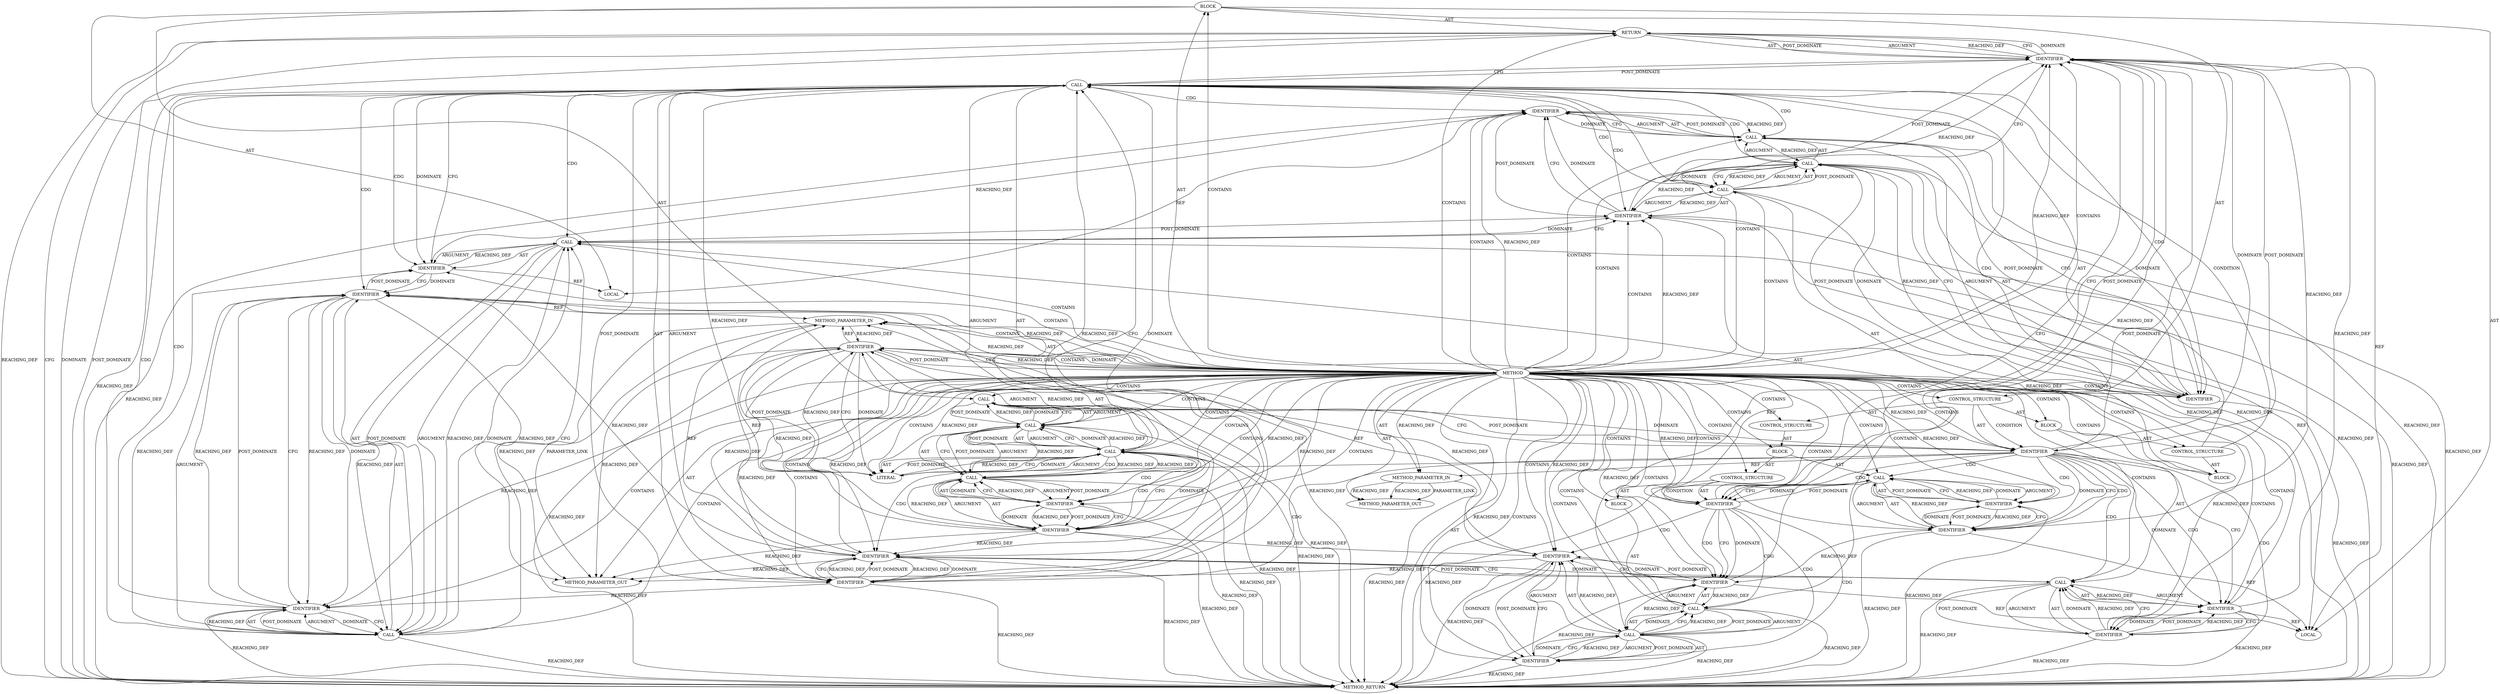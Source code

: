 digraph {
  1170 [label=BLOCK ORDER=3 ARGUMENT_INDEX=-1 CODE="{
	int head_len;
	int rem_len;

	BUG_ON(ctrl_len < 0 || ctrl_len > CEPH_MSG_MAX_CONTROL_LEN);

	if (secure) {
		head_len = CEPH_PREAMBLE_SECURE_LEN;
		if (ctrl_len > CEPH_PREAMBLE_INLINE_LEN) {
			rem_len = ctrl_len - CEPH_PREAMBLE_INLINE_LEN;
			head_len += padded_len(rem_len) + CEPH_GCM_TAG_LEN;
		}
	} else {
		head_len = CEPH_PREAMBLE_PLAIN_LEN;
		if (ctrl_len)
			head_len += ctrl_len + CEPH_CRC_LEN;
	}
	return head_len;
}" COLUMN_NUMBER=1 LINE_NUMBER=389 TYPE_FULL_NAME="void"]
  1171 [label=LOCAL ORDER=1 CODE="int head_len" COLUMN_NUMBER=6 LINE_NUMBER=390 TYPE_FULL_NAME="int" NAME="head_len"]
  1214 [label=IDENTIFIER ORDER=1 ARGUMENT_INDEX=1 CODE="ctrl_len" COLUMN_NUMBER=16 LINE_NUMBER=404 TYPE_FULL_NAME="int" NAME="ctrl_len"]
  1203 [label=CONTROL_STRUCTURE CONTROL_STRUCTURE_TYPE="ELSE" ORDER=3 PARSER_TYPE_NAME="CASTCompoundStatement" ARGUMENT_INDEX=-1 CODE="else" COLUMN_NUMBER=9 LINE_NUMBER=401]
  1204 [label=BLOCK ORDER=1 ARGUMENT_INDEX=-1 CODE="{
		head_len = CEPH_PREAMBLE_PLAIN_LEN;
		if (ctrl_len)
			head_len += ctrl_len + CEPH_CRC_LEN;
	}" COLUMN_NUMBER=9 LINE_NUMBER=401 TYPE_FULL_NAME="void"]
  1217 [label=IDENTIFIER ORDER=1 ARGUMENT_INDEX=-1 CODE="head_len" COLUMN_NUMBER=9 LINE_NUMBER=406 TYPE_FULL_NAME="int" NAME="head_len"]
  1205 [label=CALL ORDER=1 ARGUMENT_INDEX=-1 CODE="head_len = CEPH_PREAMBLE_PLAIN_LEN" COLUMN_NUMBER=3 METHOD_FULL_NAME="<operator>.assignment" LINE_NUMBER=402 TYPE_FULL_NAME="<empty>" DISPATCH_TYPE="STATIC_DISPATCH" SIGNATURE="" NAME="<operator>.assignment"]
  1212 [label=IDENTIFIER ORDER=1 ARGUMENT_INDEX=1 CODE="head_len" COLUMN_NUMBER=4 LINE_NUMBER=404 TYPE_FULL_NAME="int" NAME="head_len"]
  1188 [label=CALL ORDER=1 ARGUMENT_INDEX=-1 CODE="ctrl_len > CEPH_PREAMBLE_INLINE_LEN" COLUMN_NUMBER=7 METHOD_FULL_NAME="<operator>.greaterThan" LINE_NUMBER=397 TYPE_FULL_NAME="<empty>" DISPATCH_TYPE="STATIC_DISPATCH" SIGNATURE="" NAME="<operator>.greaterThan"]
  13102 [label=METHOD_PARAMETER_OUT ORDER=2 CODE="bool secure" IS_VARIADIC=false COLUMN_NUMBER=42 LINE_NUMBER=388 TYPE_FULL_NAME="bool" EVALUATION_STRATEGY="BY_VALUE" INDEX=2 NAME="secure"]
  1199 [label=CALL ORDER=2 ARGUMENT_INDEX=2 CODE="padded_len(rem_len) + CEPH_GCM_TAG_LEN" COLUMN_NUMBER=16 METHOD_FULL_NAME="<operator>.addition" LINE_NUMBER=399 TYPE_FULL_NAME="<empty>" DISPATCH_TYPE="STATIC_DISPATCH" SIGNATURE="" NAME="<operator>.addition"]
  1169 [label=METHOD_PARAMETER_IN ORDER=2 CODE="bool secure" IS_VARIADIC=false COLUMN_NUMBER=42 LINE_NUMBER=388 TYPE_FULL_NAME="bool" EVALUATION_STRATEGY="BY_VALUE" INDEX=2 NAME="secure"]
  1185 [label=IDENTIFIER ORDER=1 ARGUMENT_INDEX=1 CODE="head_len" COLUMN_NUMBER=3 LINE_NUMBER=396 TYPE_FULL_NAME="int" NAME="head_len"]
  1196 [label=IDENTIFIER ORDER=2 ARGUMENT_INDEX=2 CODE="CEPH_PREAMBLE_INLINE_LEN" COLUMN_NUMBER=25 LINE_NUMBER=398 TYPE_FULL_NAME="ANY" NAME="CEPH_PREAMBLE_INLINE_LEN"]
  1216 [label=RETURN ORDER=5 ARGUMENT_INDEX=-1 CODE="return head_len;" COLUMN_NUMBER=2 LINE_NUMBER=406]
  1190 [label=IDENTIFIER ORDER=2 ARGUMENT_INDEX=2 CODE="CEPH_PREAMBLE_INLINE_LEN" COLUMN_NUMBER=18 LINE_NUMBER=397 TYPE_FULL_NAME="ANY" NAME="CEPH_PREAMBLE_INLINE_LEN"]
  1184 [label=CALL ORDER=1 ARGUMENT_INDEX=-1 CODE="head_len = CEPH_PREAMBLE_SECURE_LEN" COLUMN_NUMBER=3 METHOD_FULL_NAME="<operator>.assignment" LINE_NUMBER=396 TYPE_FULL_NAME="<empty>" DISPATCH_TYPE="STATIC_DISPATCH" SIGNATURE="" NAME="<operator>.assignment"]
  1174 [label=CALL ORDER=1 ARGUMENT_INDEX=1 CODE="ctrl_len < 0 || ctrl_len > CEPH_MSG_MAX_CONTROL_LEN" COLUMN_NUMBER=9 METHOD_FULL_NAME="<operator>.logicalOr" LINE_NUMBER=393 TYPE_FULL_NAME="<empty>" DISPATCH_TYPE="STATIC_DISPATCH" SIGNATURE="" NAME="<operator>.logicalOr"]
  1207 [label=IDENTIFIER ORDER=2 ARGUMENT_INDEX=2 CODE="CEPH_PREAMBLE_PLAIN_LEN" COLUMN_NUMBER=14 LINE_NUMBER=402 TYPE_FULL_NAME="ANY" NAME="CEPH_PREAMBLE_PLAIN_LEN"]
  1208 [label=CONTROL_STRUCTURE CONTROL_STRUCTURE_TYPE="IF" ORDER=2 PARSER_TYPE_NAME="CASTIfStatement" ARGUMENT_INDEX=-1 CODE="if (ctrl_len)" COLUMN_NUMBER=3 LINE_NUMBER=403]
  1193 [label=IDENTIFIER ORDER=1 ARGUMENT_INDEX=1 CODE="rem_len" COLUMN_NUMBER=4 LINE_NUMBER=398 TYPE_FULL_NAME="int" NAME="rem_len"]
  1176 [label=IDENTIFIER ORDER=1 ARGUMENT_INDEX=1 CODE="ctrl_len" COLUMN_NUMBER=9 LINE_NUMBER=393 TYPE_FULL_NAME="int" NAME="ctrl_len"]
  1191 [label=BLOCK ORDER=2 ARGUMENT_INDEX=-1 CODE="{
			rem_len = ctrl_len - CEPH_PREAMBLE_INLINE_LEN;
			head_len += padded_len(rem_len) + CEPH_GCM_TAG_LEN;
		}" COLUMN_NUMBER=44 LINE_NUMBER=397 TYPE_FULL_NAME="void"]
  1168 [label=METHOD_PARAMETER_IN ORDER=1 CODE="int ctrl_len" IS_VARIADIC=false COLUMN_NUMBER=28 LINE_NUMBER=388 TYPE_FULL_NAME="int" EVALUATION_STRATEGY="BY_VALUE" INDEX=1 NAME="ctrl_len"]
  1175 [label=CALL ORDER=1 ARGUMENT_INDEX=1 CODE="ctrl_len < 0" COLUMN_NUMBER=9 METHOD_FULL_NAME="<operator>.lessThan" LINE_NUMBER=393 TYPE_FULL_NAME="<empty>" DISPATCH_TYPE="STATIC_DISPATCH" SIGNATURE="" NAME="<operator>.lessThan"]
  1195 [label=IDENTIFIER ORDER=1 ARGUMENT_INDEX=1 CODE="ctrl_len" COLUMN_NUMBER=14 LINE_NUMBER=398 TYPE_FULL_NAME="int" NAME="ctrl_len"]
  1177 [label=LITERAL ORDER=2 ARGUMENT_INDEX=2 CODE="0" COLUMN_NUMBER=20 LINE_NUMBER=393 TYPE_FULL_NAME="int"]
  1200 [label=CALL ORDER=1 ARGUMENT_INDEX=1 CODE="padded_len(rem_len)" COLUMN_NUMBER=16 METHOD_FULL_NAME="padded_len" LINE_NUMBER=399 TYPE_FULL_NAME="<empty>" DISPATCH_TYPE="STATIC_DISPATCH" SIGNATURE="" NAME="padded_len"]
  1211 [label=CALL ORDER=1 ARGUMENT_INDEX=1 CODE="head_len += ctrl_len + CEPH_CRC_LEN" COLUMN_NUMBER=4 METHOD_FULL_NAME="<operator>.assignmentPlus" LINE_NUMBER=404 TYPE_FULL_NAME="<empty>" DISPATCH_TYPE="STATIC_DISPATCH" SIGNATURE="" NAME="<operator>.assignmentPlus"]
  1182 [label=IDENTIFIER ORDER=1 ARGUMENT_INDEX=-1 CODE="secure" COLUMN_NUMBER=6 LINE_NUMBER=395 TYPE_FULL_NAME="bool" NAME="secure"]
  1181 [label=CONTROL_STRUCTURE CONTROL_STRUCTURE_TYPE="IF" ORDER=4 PARSER_TYPE_NAME="CASTIfStatement" ARGUMENT_INDEX=-1 CODE="if (secure)" COLUMN_NUMBER=2 LINE_NUMBER=395]
  1213 [label=CALL ORDER=2 ARGUMENT_INDEX=2 CODE="ctrl_len + CEPH_CRC_LEN" COLUMN_NUMBER=16 METHOD_FULL_NAME="<operator>.addition" LINE_NUMBER=404 TYPE_FULL_NAME="<empty>" DISPATCH_TYPE="STATIC_DISPATCH" SIGNATURE="" NAME="<operator>.addition"]
  1192 [label=CALL ORDER=1 ARGUMENT_INDEX=-1 CODE="rem_len = ctrl_len - CEPH_PREAMBLE_INLINE_LEN" COLUMN_NUMBER=4 METHOD_FULL_NAME="<operator>.assignment" LINE_NUMBER=398 TYPE_FULL_NAME="<empty>" DISPATCH_TYPE="STATIC_DISPATCH" SIGNATURE="" NAME="<operator>.assignment"]
  1179 [label=IDENTIFIER ORDER=1 ARGUMENT_INDEX=1 CODE="ctrl_len" COLUMN_NUMBER=25 LINE_NUMBER=393 TYPE_FULL_NAME="int" NAME="ctrl_len"]
  1186 [label=IDENTIFIER ORDER=2 ARGUMENT_INDEX=2 CODE="CEPH_PREAMBLE_SECURE_LEN" COLUMN_NUMBER=14 LINE_NUMBER=396 TYPE_FULL_NAME="ANY" NAME="CEPH_PREAMBLE_SECURE_LEN"]
  1189 [label=IDENTIFIER ORDER=1 ARGUMENT_INDEX=1 CODE="ctrl_len" COLUMN_NUMBER=7 LINE_NUMBER=397 TYPE_FULL_NAME="int" NAME="ctrl_len"]
  1180 [label=IDENTIFIER ORDER=2 ARGUMENT_INDEX=2 CODE="CEPH_MSG_MAX_CONTROL_LEN" COLUMN_NUMBER=36 LINE_NUMBER=393 TYPE_FULL_NAME="ANY" NAME="CEPH_MSG_MAX_CONTROL_LEN"]
  1183 [label=BLOCK ORDER=2 ARGUMENT_INDEX=-1 CODE="{
		head_len = CEPH_PREAMBLE_SECURE_LEN;
		if (ctrl_len > CEPH_PREAMBLE_INLINE_LEN) {
			rem_len = ctrl_len - CEPH_PREAMBLE_INLINE_LEN;
			head_len += padded_len(rem_len) + CEPH_GCM_TAG_LEN;
		}
	}" COLUMN_NUMBER=14 LINE_NUMBER=395 TYPE_FULL_NAME="void"]
  1215 [label=IDENTIFIER ORDER=2 ARGUMENT_INDEX=2 CODE="CEPH_CRC_LEN" COLUMN_NUMBER=27 LINE_NUMBER=404 TYPE_FULL_NAME="ANY" NAME="CEPH_CRC_LEN"]
  1206 [label=IDENTIFIER ORDER=1 ARGUMENT_INDEX=1 CODE="head_len" COLUMN_NUMBER=3 LINE_NUMBER=402 TYPE_FULL_NAME="int" NAME="head_len"]
  1194 [label=CALL ORDER=2 ARGUMENT_INDEX=2 CODE="ctrl_len - CEPH_PREAMBLE_INLINE_LEN" COLUMN_NUMBER=14 METHOD_FULL_NAME="<operator>.subtraction" LINE_NUMBER=398 TYPE_FULL_NAME="<empty>" DISPATCH_TYPE="STATIC_DISPATCH" SIGNATURE="" NAME="<operator>.subtraction"]
  13101 [label=METHOD_PARAMETER_OUT ORDER=1 CODE="int ctrl_len" IS_VARIADIC=false COLUMN_NUMBER=28 LINE_NUMBER=388 TYPE_FULL_NAME="int" EVALUATION_STRATEGY="BY_VALUE" INDEX=1 NAME="ctrl_len"]
  1218 [label=METHOD_RETURN ORDER=4 CODE="RET" COLUMN_NUMBER=1 LINE_NUMBER=388 TYPE_FULL_NAME="int" EVALUATION_STRATEGY="BY_VALUE"]
  1178 [label=CALL ORDER=2 ARGUMENT_INDEX=2 CODE="ctrl_len > CEPH_MSG_MAX_CONTROL_LEN" COLUMN_NUMBER=25 METHOD_FULL_NAME="<operator>.greaterThan" LINE_NUMBER=393 TYPE_FULL_NAME="<empty>" DISPATCH_TYPE="STATIC_DISPATCH" SIGNATURE="" NAME="<operator>.greaterThan"]
  1202 [label=IDENTIFIER ORDER=2 ARGUMENT_INDEX=2 CODE="CEPH_GCM_TAG_LEN" COLUMN_NUMBER=38 LINE_NUMBER=399 TYPE_FULL_NAME="ANY" NAME="CEPH_GCM_TAG_LEN"]
  1187 [label=CONTROL_STRUCTURE CONTROL_STRUCTURE_TYPE="IF" ORDER=2 PARSER_TYPE_NAME="CASTIfStatement" ARGUMENT_INDEX=-1 CODE="if (ctrl_len > CEPH_PREAMBLE_INLINE_LEN)" COLUMN_NUMBER=3 LINE_NUMBER=397]
  1198 [label=IDENTIFIER ORDER=1 ARGUMENT_INDEX=1 CODE="head_len" COLUMN_NUMBER=4 LINE_NUMBER=399 TYPE_FULL_NAME="int" NAME="head_len"]
  1197 [label=CALL ORDER=2 ARGUMENT_INDEX=-1 CODE="head_len += padded_len(rem_len) + CEPH_GCM_TAG_LEN" COLUMN_NUMBER=4 METHOD_FULL_NAME="<operator>.assignmentPlus" LINE_NUMBER=399 TYPE_FULL_NAME="<empty>" DISPATCH_TYPE="STATIC_DISPATCH" SIGNATURE="" NAME="<operator>.assignmentPlus"]
  1173 [label=CALL ORDER=3 ARGUMENT_INDEX=-1 CODE="BUG_ON(ctrl_len < 0 || ctrl_len > CEPH_MSG_MAX_CONTROL_LEN)" COLUMN_NUMBER=2 METHOD_FULL_NAME="BUG_ON" LINE_NUMBER=393 TYPE_FULL_NAME="<empty>" DISPATCH_TYPE="STATIC_DISPATCH" SIGNATURE="" NAME="BUG_ON"]
  1201 [label=IDENTIFIER ORDER=1 ARGUMENT_INDEX=1 CODE="rem_len" COLUMN_NUMBER=27 LINE_NUMBER=399 TYPE_FULL_NAME="int" NAME="rem_len"]
  1209 [label=IDENTIFIER ORDER=1 ARGUMENT_INDEX=-1 CODE="ctrl_len" COLUMN_NUMBER=7 LINE_NUMBER=403 TYPE_FULL_NAME="int" NAME="ctrl_len"]
  1167 [label=METHOD COLUMN_NUMBER=1 LINE_NUMBER=388 COLUMN_NUMBER_END=1 IS_EXTERNAL=false SIGNATURE="int head_onwire_len (int,bool)" NAME="head_onwire_len" AST_PARENT_TYPE="TYPE_DECL" AST_PARENT_FULL_NAME="messenger_v2.c:<global>" ORDER=28 CODE="static int head_onwire_len(int ctrl_len, bool secure)
{
	int head_len;
	int rem_len;

	BUG_ON(ctrl_len < 0 || ctrl_len > CEPH_MSG_MAX_CONTROL_LEN);

	if (secure) {
		head_len = CEPH_PREAMBLE_SECURE_LEN;
		if (ctrl_len > CEPH_PREAMBLE_INLINE_LEN) {
			rem_len = ctrl_len - CEPH_PREAMBLE_INLINE_LEN;
			head_len += padded_len(rem_len) + CEPH_GCM_TAG_LEN;
		}
	} else {
		head_len = CEPH_PREAMBLE_PLAIN_LEN;
		if (ctrl_len)
			head_len += ctrl_len + CEPH_CRC_LEN;
	}
	return head_len;
}" FULL_NAME="head_onwire_len" LINE_NUMBER_END=407 FILENAME="messenger_v2.c"]
  1210 [label=BLOCK ORDER=2 ARGUMENT_INDEX=-1 CODE="<empty>" COLUMN_NUMBER=4 LINE_NUMBER=404 TYPE_FULL_NAME="void"]
  1172 [label=LOCAL ORDER=2 CODE="int rem_len" COLUMN_NUMBER=6 LINE_NUMBER=391 TYPE_FULL_NAME="int" NAME="rem_len"]
  1173 -> 1182 [label=CFG ]
  1202 -> 1200 [label=POST_DOMINATE ]
  1214 -> 1212 [label=POST_DOMINATE ]
  1186 -> 1185 [label=POST_DOMINATE ]
  1199 -> 1197 [label=DOMINATE ]
  1188 -> 1193 [label=DOMINATE ]
  1167 -> 1179 [label=REACHING_DEF VARIABLE=""]
  1198 -> 1197 [label=REACHING_DEF VARIABLE="head_len"]
  1167 -> 1198 [label=REACHING_DEF VARIABLE=""]
  1174 -> 1218 [label=REACHING_DEF VARIABLE="ctrl_len < 0 || ctrl_len > CEPH_MSG_MAX_CONTROL_LEN"]
  1167 -> 1212 [label=REACHING_DEF VARIABLE=""]
  1194 -> 1192 [label=REACHING_DEF VARIABLE="ctrl_len - CEPH_PREAMBLE_INLINE_LEN"]
  1189 -> 1218 [label=REACHING_DEF VARIABLE="ctrl_len"]
  1178 -> 1218 [label=REACHING_DEF VARIABLE="ctrl_len > CEPH_MSG_MAX_CONTROL_LEN"]
  1209 -> 1212 [label=CDG ]
  1197 -> 1217 [label=CFG ]
  1203 -> 1204 [label=AST ]
  1178 -> 1180 [label=ARGUMENT ]
  1167 -> 1183 [label=CONTAINS ]
  1195 -> 1218 [label=REACHING_DEF VARIABLE="ctrl_len"]
  1167 -> 1217 [label=REACHING_DEF VARIABLE=""]
  1167 -> 1191 [label=CONTAINS ]
  1178 -> 1179 [label=AST ]
  1212 -> 1217 [label=REACHING_DEF VARIABLE="head_len"]
  1188 -> 1193 [label=CFG ]
  1174 -> 1175 [label=POST_DOMINATE ]
  1187 -> 1188 [label=AST ]
  1186 -> 1184 [label=DOMINATE ]
  1175 -> 1176 [label=ARGUMENT ]
  1211 -> 1213 [label=POST_DOMINATE ]
  1184 -> 1185 [label=ARGUMENT ]
  1189 -> 1190 [label=REACHING_DEF VARIABLE="ctrl_len"]
  1196 -> 1195 [label=REACHING_DEF VARIABLE="CEPH_PREAMBLE_INLINE_LEN"]
  1182 -> 1184 [label=CDG ]
  1213 -> 1211 [label=DOMINATE ]
  1167 -> 1200 [label=CONTAINS ]
  1176 -> 1168 [label=REF ]
  1195 -> 1193 [label=POST_DOMINATE ]
  1192 -> 1198 [label=DOMINATE ]
  1176 -> 1175 [label=REACHING_DEF VARIABLE="ctrl_len"]
  1175 -> 1180 [label=CDG ]
  1200 -> 1218 [label=REACHING_DEF VARIABLE="padded_len(rem_len)"]
  1184 -> 1218 [label=REACHING_DEF VARIABLE="head_len = CEPH_PREAMBLE_SECURE_LEN"]
  1180 -> 1179 [label=POST_DOMINATE ]
  1213 -> 1215 [label=ARGUMENT ]
  1176 -> 1179 [label=REACHING_DEF VARIABLE="ctrl_len"]
  1169 -> 1218 [label=REACHING_DEF VARIABLE="secure"]
  1176 -> 1167 [label=POST_DOMINATE ]
  1199 -> 1202 [label=ARGUMENT ]
  1208 -> 1210 [label=AST ]
  1185 -> 1184 [label=REACHING_DEF VARIABLE="head_len"]
  1185 -> 1217 [label=REACHING_DEF VARIABLE="head_len"]
  1205 -> 1207 [label=ARGUMENT ]
  1175 -> 1179 [label=CDG ]
  1200 -> 1201 [label=ARGUMENT ]
  1188 -> 1197 [label=CDG ]
  1192 -> 1218 [label=REACHING_DEF VARIABLE="rem_len = ctrl_len - CEPH_PREAMBLE_INLINE_LEN"]
  1200 -> 1201 [label=AST ]
  1167 -> 1205 [label=CONTAINS ]
  1216 -> 1217 [label=AST ]
  1167 -> 1189 [label=CONTAINS ]
  1187 -> 1191 [label=AST ]
  1167 -> 1207 [label=CONTAINS ]
  1167 -> 1194 [label=CONTAINS ]
  1174 -> 1175 [label=AST ]
  1170 -> 1216 [label=AST ]
  1217 -> 1216 [label=REACHING_DEF VARIABLE="head_len"]
  1205 -> 1218 [label=REACHING_DEF VARIABLE="head_len = CEPH_PREAMBLE_PLAIN_LEN"]
  1195 -> 1196 [label=REACHING_DEF VARIABLE="ctrl_len"]
  1188 -> 1194 [label=CDG ]
  1175 -> 1174 [label=CFG ]
  1199 -> 1202 [label=AST ]
  1167 -> 1182 [label=CONTAINS ]
  1195 -> 1196 [label=DOMINATE ]
  1211 -> 1213 [label=ARGUMENT ]
  1211 -> 1213 [label=AST ]
  1202 -> 1199 [label=DOMINATE ]
  1196 -> 1195 [label=POST_DOMINATE ]
  1184 -> 1185 [label=AST ]
  1200 -> 1202 [label=CFG ]
  1181 -> 1182 [label=CONDITION ]
  1167 -> 1192 [label=CONTAINS ]
  1168 -> 13101 [label=REACHING_DEF VARIABLE="ctrl_len"]
  1201 -> 1200 [label=REACHING_DEF VARIABLE="rem_len"]
  1192 -> 1194 [label=AST ]
  1167 -> 1195 [label=CONTAINS ]
  1174 -> 1173 [label=REACHING_DEF VARIABLE="ctrl_len < 0 || ctrl_len > CEPH_MSG_MAX_CONTROL_LEN"]
  1167 -> 1218 [label=AST ]
  1184 -> 1189 [label=CFG ]
  1182 -> 1189 [label=CDG ]
  1167 -> 1179 [label=CONTAINS ]
  1189 -> 1168 [label=REF ]
  1167 -> 1213 [label=CONTAINS ]
  1190 -> 1189 [label=REACHING_DEF VARIABLE="CEPH_PREAMBLE_INLINE_LEN"]
  1176 -> 1177 [label=CFG ]
  1193 -> 1195 [label=CFG ]
  1167 -> 1190 [label=REACHING_DEF VARIABLE=""]
  1197 -> 1199 [label=ARGUMENT ]
  1193 -> 1172 [label=REF ]
  1206 -> 1207 [label=CFG ]
  1167 -> 1217 [label=CONTAINS ]
  1178 -> 1180 [label=POST_DOMINATE ]
  1213 -> 1211 [label=CFG ]
  1207 -> 1218 [label=REACHING_DEF VARIABLE="CEPH_PREAMBLE_PLAIN_LEN"]
  1215 -> 1213 [label=DOMINATE ]
  1167 -> 1201 [label=CONTAINS ]
  1188 -> 1202 [label=CDG ]
  1167 -> 1206 [label=CONTAINS ]
  1206 -> 1217 [label=REACHING_DEF VARIABLE="head_len"]
  1175 -> 1218 [label=REACHING_DEF VARIABLE="ctrl_len < 0"]
  1177 -> 1175 [label=REACHING_DEF VARIABLE="0"]
  1216 -> 1217 [label=ARGUMENT ]
  1174 -> 1175 [label=ARGUMENT ]
  1194 -> 1196 [label=AST ]
  1182 -> 1206 [label=DOMINATE ]
  1207 -> 1206 [label=POST_DOMINATE ]
  1167 -> 1169 [label=AST ]
  1189 -> 1190 [label=CFG ]
  1199 -> 1202 [label=POST_DOMINATE ]
  1194 -> 1195 [label=AST ]
  1213 -> 1215 [label=POST_DOMINATE ]
  1167 -> 1184 [label=CONTAINS ]
  1170 -> 1172 [label=AST ]
  1194 -> 1193 [label=REACHING_DEF VARIABLE="ctrl_len - CEPH_PREAMBLE_INLINE_LEN"]
  1206 -> 1205 [label=REACHING_DEF VARIABLE="head_len"]
  1206 -> 1207 [label=DOMINATE ]
  1205 -> 1209 [label=CFG ]
  1184 -> 1189 [label=DOMINATE ]
  1167 -> 1202 [label=REACHING_DEF VARIABLE=""]
  1194 -> 1196 [label=POST_DOMINATE ]
  1217 -> 1197 [label=POST_DOMINATE ]
  1211 -> 1212 [label=ARGUMENT ]
  1179 -> 1180 [label=CFG ]
  1202 -> 1199 [label=REACHING_DEF VARIABLE="CEPH_GCM_TAG_LEN"]
  1217 -> 1182 [label=POST_DOMINATE ]
  1167 -> 1181 [label=CONTAINS ]
  1196 -> 1194 [label=DOMINATE ]
  1182 -> 1205 [label=CDG ]
  1167 -> 1186 [label=REACHING_DEF VARIABLE=""]
  1202 -> 1199 [label=CFG ]
  1185 -> 1186 [label=CFG ]
  1194 -> 1192 [label=DOMINATE ]
  1167 -> 1177 [label=CONTAINS ]
  1188 -> 1195 [label=CDG ]
  1186 -> 1184 [label=REACHING_DEF VARIABLE="CEPH_PREAMBLE_SECURE_LEN"]
  1177 -> 1176 [label=POST_DOMINATE ]
  1175 -> 1178 [label=CDG ]
  1198 -> 1201 [label=CFG ]
  1196 -> 1218 [label=REACHING_DEF VARIABLE="CEPH_PREAMBLE_INLINE_LEN"]
  1197 -> 1199 [label=AST ]
  1188 -> 1199 [label=CDG ]
  1214 -> 13101 [label=REACHING_DEF VARIABLE="ctrl_len"]
  1167 -> 1185 [label=CONTAINS ]
  1168 -> 1176 [label=REACHING_DEF VARIABLE="ctrl_len"]
  1167 -> 1215 [label=REACHING_DEF VARIABLE=""]
  1193 -> 1195 [label=DOMINATE ]
  1182 -> 1185 [label=DOMINATE ]
  1178 -> 1174 [label=REACHING_DEF VARIABLE="ctrl_len > CEPH_MSG_MAX_CONTROL_LEN"]
  1211 -> 1218 [label=REACHING_DEF VARIABLE="head_len += ctrl_len + CEPH_CRC_LEN"]
  1182 -> 1186 [label=CDG ]
  1167 -> 1189 [label=REACHING_DEF VARIABLE=""]
  1185 -> 1171 [label=REF ]
  1182 -> 1173 [label=POST_DOMINATE ]
  1214 -> 1215 [label=CFG ]
  1192 -> 1193 [label=AST ]
  1179 -> 1178 [label=REACHING_DEF VARIABLE="ctrl_len"]
  1167 -> 1182 [label=REACHING_DEF VARIABLE=""]
  1170 -> 1181 [label=AST ]
  1175 -> 1178 [label=REACHING_DEF VARIABLE="ctrl_len < 0"]
  1207 -> 1205 [label=CFG ]
  1167 -> 1177 [label=REACHING_DEF VARIABLE=""]
  1198 -> 1201 [label=DOMINATE ]
  1217 -> 1216 [label=CFG ]
  1199 -> 1197 [label=CFG ]
  1167 -> 13101 [label=AST ]
  1201 -> 1172 [label=REF ]
  1167 -> 1197 [label=CONTAINS ]
  1209 -> 1213 [label=CDG ]
  1212 -> 1218 [label=REACHING_DEF VARIABLE="head_len"]
  1175 -> 1174 [label=DOMINATE ]
  1215 -> 1213 [label=CFG ]
  1198 -> 1171 [label=REF ]
  1178 -> 1179 [label=ARGUMENT ]
  1167 -> 1214 [label=CONTAINS ]
  1185 -> 1186 [label=DOMINATE ]
  1180 -> 1178 [label=DOMINATE ]
  1167 -> 1202 [label=CONTAINS ]
  1167 -> 1176 [label=CFG ]
  1218 -> 1216 [label=POST_DOMINATE ]
  1199 -> 1218 [label=REACHING_DEF VARIABLE="padded_len(rem_len) + CEPH_GCM_TAG_LEN"]
  1206 -> 1212 [label=REACHING_DEF VARIABLE="head_len"]
  1182 -> 1206 [label=CFG ]
  1194 -> 1195 [label=ARGUMENT ]
  1177 -> 1175 [label=CFG ]
  1177 -> 1176 [label=REACHING_DEF VARIABLE="0"]
  1184 -> 1186 [label=POST_DOMINATE ]
  1213 -> 1214 [label=ARGUMENT ]
  1188 -> 1201 [label=CDG ]
  1200 -> 1201 [label=POST_DOMINATE ]
  1167 -> 1169 [label=REACHING_DEF VARIABLE=""]
  1187 -> 1188 [label=CONDITION ]
  1169 -> 13102 [label=PARAMETER_LINK ]
  1213 -> 1212 [label=REACHING_DEF VARIABLE="ctrl_len + CEPH_CRC_LEN"]
  1167 -> 1208 [label=CONTAINS ]
  1207 -> 1205 [label=REACHING_DEF VARIABLE="CEPH_PREAMBLE_PLAIN_LEN"]
  1217 -> 1211 [label=POST_DOMINATE ]
  1214 -> 1213 [label=REACHING_DEF VARIABLE="ctrl_len"]
  1202 -> 1218 [label=REACHING_DEF VARIABLE="CEPH_GCM_TAG_LEN"]
  1213 -> 1214 [label=AST ]
  1182 -> 1190 [label=CDG ]
  1197 -> 1198 [label=ARGUMENT ]
  1167 -> 1175 [label=CONTAINS ]
  1178 -> 1175 [label=REACHING_DEF VARIABLE="ctrl_len > CEPH_MSG_MAX_CONTROL_LEN"]
  1167 -> 1211 [label=CONTAINS ]
  1182 -> 1207 [label=CDG ]
  1206 -> 1218 [label=REACHING_DEF VARIABLE="head_len"]
  1167 -> 1180 [label=CONTAINS ]
  1188 -> 1189 [label=AST ]
  1181 -> 1203 [label=AST ]
  1175 -> 1174 [label=REACHING_DEF VARIABLE="ctrl_len < 0"]
  1175 -> 1176 [label=AST ]
  1204 -> 1208 [label=AST ]
  1167 -> 1178 [label=CONTAINS ]
  1201 -> 1198 [label=POST_DOMINATE ]
  1188 -> 1193 [label=CDG ]
  1179 -> 1168 [label=REF ]
  1186 -> 1218 [label=REACHING_DEF VARIABLE="CEPH_PREAMBLE_SECURE_LEN"]
  1204 -> 1205 [label=AST ]
  1209 -> 1212 [label=CFG ]
  1194 -> 1218 [label=REACHING_DEF VARIABLE="ctrl_len - CEPH_PREAMBLE_INLINE_LEN"]
  1190 -> 1218 [label=REACHING_DEF VARIABLE="CEPH_PREAMBLE_INLINE_LEN"]
  1182 -> 1185 [label=CDG ]
  1198 -> 1218 [label=REACHING_DEF VARIABLE="head_len"]
  1205 -> 1206 [label=ARGUMENT ]
  1167 -> 1209 [label=REACHING_DEF VARIABLE=""]
  1183 -> 1187 [label=AST ]
  1213 -> 1218 [label=REACHING_DEF VARIABLE="ctrl_len + CEPH_CRC_LEN"]
  1205 -> 1207 [label=AST ]
  1188 -> 1190 [label=ARGUMENT ]
  1167 -> 1196 [label=REACHING_DEF VARIABLE=""]
  1200 -> 1202 [label=DOMINATE ]
  1191 -> 1197 [label=AST ]
  1182 -> 1169 [label=REF ]
  1195 -> 1168 [label=REF ]
  1212 -> 1211 [label=REACHING_DEF VARIABLE="head_len"]
  1182 -> 1217 [label=DOMINATE ]
  1211 -> 1212 [label=AST ]
  1196 -> 1194 [label=CFG ]
  1214 -> 1215 [label=DOMINATE ]
  1167 -> 1204 [label=CONTAINS ]
  1190 -> 1188 [label=REACHING_DEF VARIABLE="CEPH_PREAMBLE_INLINE_LEN"]
  1217 -> 1188 [label=POST_DOMINATE ]
  1167 -> 1199 [label=CONTAINS ]
  1174 -> 1178 [label=AST ]
  1176 -> 1214 [label=REACHING_DEF VARIABLE="ctrl_len"]
  1192 -> 1194 [label=POST_DOMINATE ]
  1192 -> 1193 [label=ARGUMENT ]
  1176 -> 1218 [label=REACHING_DEF VARIABLE="ctrl_len"]
  1179 -> 1180 [label=DOMINATE ]
  1175 -> 1179 [label=CFG ]
  1205 -> 1209 [label=DOMINATE ]
  1167 -> 1215 [label=CONTAINS ]
  1189 -> 1184 [label=POST_DOMINATE ]
  1170 -> 1173 [label=AST ]
  1184 -> 1186 [label=ARGUMENT ]
  1199 -> 1198 [label=REACHING_DEF VARIABLE="padded_len(rem_len) + CEPH_GCM_TAG_LEN"]
  1208 -> 1209 [label=CONDITION ]
  1207 -> 1206 [label=REACHING_DEF VARIABLE="CEPH_PREAMBLE_PLAIN_LEN"]
  1182 -> 1206 [label=CDG ]
  1180 -> 1178 [label=CFG ]
  1175 -> 1177 [label=ARGUMENT ]
  1215 -> 1218 [label=REACHING_DEF VARIABLE="CEPH_CRC_LEN"]
  1188 -> 1196 [label=CDG ]
  1186 -> 1185 [label=REACHING_DEF VARIABLE="CEPH_PREAMBLE_SECURE_LEN"]
  1170 -> 1171 [label=AST ]
  1167 -> 1176 [label=REACHING_DEF VARIABLE=""]
  1216 -> 1218 [label=REACHING_DEF VARIABLE="<RET>"]
  1167 -> 1174 [label=CONTAINS ]
  1178 -> 1174 [label=CFG ]
  1167 -> 1190 [label=CONTAINS ]
  1167 -> 1173 [label=CONTAINS ]
  1188 -> 1198 [label=CDG ]
  1167 -> 1195 [label=REACHING_DEF VARIABLE=""]
  1176 -> 13101 [label=REACHING_DEF VARIABLE="ctrl_len"]
  1167 -> 1201 [label=REACHING_DEF VARIABLE=""]
  1200 -> 1199 [label=REACHING_DEF VARIABLE="padded_len(rem_len)"]
  1183 -> 1184 [label=AST ]
  1173 -> 1218 [label=REACHING_DEF VARIABLE="BUG_ON(ctrl_len < 0 || ctrl_len > CEPH_MSG_MAX_CONTROL_LEN)"]
  1188 -> 1192 [label=CDG ]
  1216 -> 1218 [label=CFG ]
  1212 -> 1214 [label=CFG ]
  1205 -> 1206 [label=AST ]
  1167 -> 1209 [label=CONTAINS ]
  1195 -> 13101 [label=REACHING_DEF VARIABLE="ctrl_len"]
  1199 -> 1200 [label=AST ]
  1167 -> 1170 [label=AST ]
  1212 -> 1214 [label=DOMINATE ]
  1201 -> 1200 [label=DOMINATE ]
  1174 -> 1178 [label=POST_DOMINATE ]
  1194 -> 1196 [label=ARGUMENT ]
  1209 -> 1215 [label=CDG ]
  1167 -> 1193 [label=CONTAINS ]
  1175 -> 1177 [label=AST ]
  1215 -> 1214 [label=POST_DOMINATE ]
  1197 -> 1218 [label=REACHING_DEF VARIABLE="head_len += padded_len(rem_len) + CEPH_GCM_TAG_LEN"]
  1186 -> 1184 [label=CFG ]
  1209 -> 1168 [label=REF ]
  1182 -> 1209 [label=CDG ]
  1209 -> 1217 [label=CFG ]
  1167 -> 13102 [label=AST ]
  1192 -> 1194 [label=ARGUMENT ]
  1173 -> 1174 [label=AST ]
  1167 -> 1168 [label=REACHING_DEF VARIABLE=""]
  1167 -> 1198 [label=CONTAINS ]
  1179 -> 1218 [label=REACHING_DEF VARIABLE="ctrl_len"]
  1179 -> 13101 [label=REACHING_DEF VARIABLE="ctrl_len"]
  1190 -> 1189 [label=POST_DOMINATE ]
  1207 -> 1205 [label=DOMINATE ]
  1195 -> 1194 [label=REACHING_DEF VARIABLE="ctrl_len"]
  1188 -> 1190 [label=POST_DOMINATE ]
  1206 -> 1171 [label=REF ]
  1188 -> 1200 [label=CDG ]
  1217 -> 1171 [label=REF ]
  1167 -> 1168 [label=AST ]
  1213 -> 1211 [label=REACHING_DEF VARIABLE="ctrl_len + CEPH_CRC_LEN"]
  1195 -> 1196 [label=CFG ]
  1185 -> 1198 [label=REACHING_DEF VARIABLE="head_len"]
  1199 -> 1197 [label=REACHING_DEF VARIABLE="padded_len(rem_len) + CEPH_GCM_TAG_LEN"]
  1188 -> 1189 [label=ARGUMENT ]
  1211 -> 1217 [label=CFG ]
  1178 -> 1180 [label=AST ]
  1210 -> 1211 [label=AST ]
  1173 -> 1174 [label=ARGUMENT ]
  1185 -> 1218 [label=REACHING_DEF VARIABLE="head_len"]
  1167 -> 1188 [label=CONTAINS ]
  1213 -> 1215 [label=AST ]
  1167 -> 1170 [label=CONTAINS ]
  1196 -> 1194 [label=REACHING_DEF VARIABLE="CEPH_PREAMBLE_INLINE_LEN"]
  1167 -> 1186 [label=CONTAINS ]
  1169 -> 13102 [label=REACHING_DEF VARIABLE="secure"]
  1169 -> 13102 [label=REACHING_DEF VARIABLE="secure"]
  1176 -> 1189 [label=REACHING_DEF VARIABLE="ctrl_len"]
  1181 -> 1183 [label=AST ]
  1167 -> 1207 [label=REACHING_DEF VARIABLE=""]
  1209 -> 1214 [label=CDG ]
  1215 -> 1213 [label=REACHING_DEF VARIABLE="CEPH_CRC_LEN"]
  1168 -> 13101 [label=PARAMETER_LINK ]
  1189 -> 1188 [label=REACHING_DEF VARIABLE="ctrl_len"]
  1190 -> 1188 [label=CFG ]
  1167 -> 1212 [label=CONTAINS ]
  1182 -> 1188 [label=CDG ]
  1189 -> 1190 [label=DOMINATE ]
  1190 -> 1188 [label=DOMINATE ]
  1209 -> 1211 [label=CDG ]
  1175 -> 1177 [label=POST_DOMINATE ]
  1198 -> 1192 [label=POST_DOMINATE ]
  1167 -> 1176 [label=CONTAINS ]
  1214 -> 1168 [label=REF ]
  1174 -> 1178 [label=ARGUMENT ]
  1180 -> 1178 [label=REACHING_DEF VARIABLE="CEPH_MSG_MAX_CONTROL_LEN"]
  1188 -> 1218 [label=REACHING_DEF VARIABLE="ctrl_len > CEPH_PREAMBLE_INLINE_LEN"]
  1180 -> 1218 [label=REACHING_DEF VARIABLE="CEPH_MSG_MAX_CONTROL_LEN"]
  1173 -> 1174 [label=POST_DOMINATE ]
  1173 -> 1182 [label=DOMINATE ]
  1182 -> 1185 [label=CFG ]
  1217 -> 1209 [label=POST_DOMINATE ]
  1179 -> 1214 [label=REACHING_DEF VARIABLE="ctrl_len"]
  1167 -> 1176 [label=DOMINATE ]
  1167 -> 1196 [label=CONTAINS ]
  1181 -> 1182 [label=AST ]
  1189 -> 13101 [label=REACHING_DEF VARIABLE="ctrl_len"]
  1177 -> 1175 [label=DOMINATE ]
  1199 -> 1200 [label=ARGUMENT ]
  1188 -> 1190 [label=AST ]
  1197 -> 1199 [label=POST_DOMINATE ]
  1174 -> 1173 [label=DOMINATE ]
  1216 -> 1218 [label=DOMINATE ]
  1201 -> 1218 [label=REACHING_DEF VARIABLE="rem_len"]
  1192 -> 1198 [label=CFG ]
  1167 -> 1180 [label=REACHING_DEF VARIABLE=""]
  1217 -> 1216 [label=DOMINATE ]
  1189 -> 1195 [label=REACHING_DEF VARIABLE="ctrl_len"]
  1193 -> 1192 [label=REACHING_DEF VARIABLE="rem_len"]
  1167 -> 1214 [label=REACHING_DEF VARIABLE=""]
  1208 -> 1209 [label=AST ]
  1190 -> 1196 [label=REACHING_DEF VARIABLE="CEPH_PREAMBLE_INLINE_LEN"]
  1201 -> 1200 [label=CFG ]
  1176 -> 1177 [label=DOMINATE ]
  1167 -> 1203 [label=CONTAINS ]
  1167 -> 1216 [label=CONTAINS ]
  1198 -> 1217 [label=REACHING_DEF VARIABLE="head_len"]
  1175 -> 1179 [label=DOMINATE ]
  1167 -> 1187 [label=CONTAINS ]
  1216 -> 1217 [label=POST_DOMINATE ]
  1193 -> 1201 [label=REACHING_DEF VARIABLE="rem_len"]
  1180 -> 1179 [label=REACHING_DEF VARIABLE="CEPH_MSG_MAX_CONTROL_LEN"]
  1174 -> 1173 [label=CFG ]
  1212 -> 1171 [label=REF ]
  1205 -> 1207 [label=POST_DOMINATE ]
  1194 -> 1192 [label=CFG ]
  1209 -> 1212 [label=DOMINATE ]
  1197 -> 1198 [label=AST ]
  1188 -> 1217 [label=CFG ]
  1191 -> 1192 [label=AST ]
  1184 -> 1186 [label=AST ]
  1214 -> 1218 [label=REACHING_DEF VARIABLE="ctrl_len"]
  1179 -> 1189 [label=REACHING_DEF VARIABLE="ctrl_len"]
  1209 -> 1205 [label=POST_DOMINATE ]
  1167 -> 1210 [label=CONTAINS ]
}
